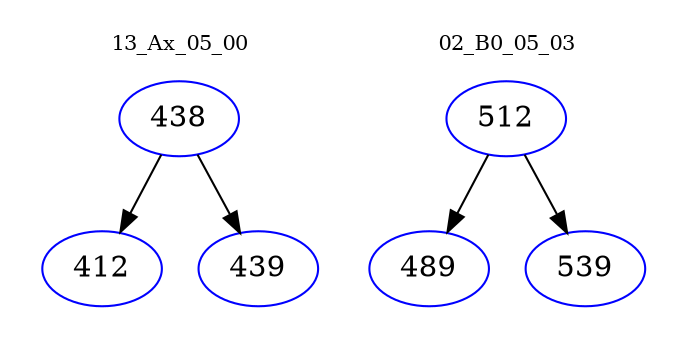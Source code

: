 digraph{
subgraph cluster_0 {
color = white
label = "13_Ax_05_00";
fontsize=10;
T0_438 [label="438", color="blue"]
T0_438 -> T0_412 [color="black"]
T0_412 [label="412", color="blue"]
T0_438 -> T0_439 [color="black"]
T0_439 [label="439", color="blue"]
}
subgraph cluster_1 {
color = white
label = "02_B0_05_03";
fontsize=10;
T1_512 [label="512", color="blue"]
T1_512 -> T1_489 [color="black"]
T1_489 [label="489", color="blue"]
T1_512 -> T1_539 [color="black"]
T1_539 [label="539", color="blue"]
}
}
